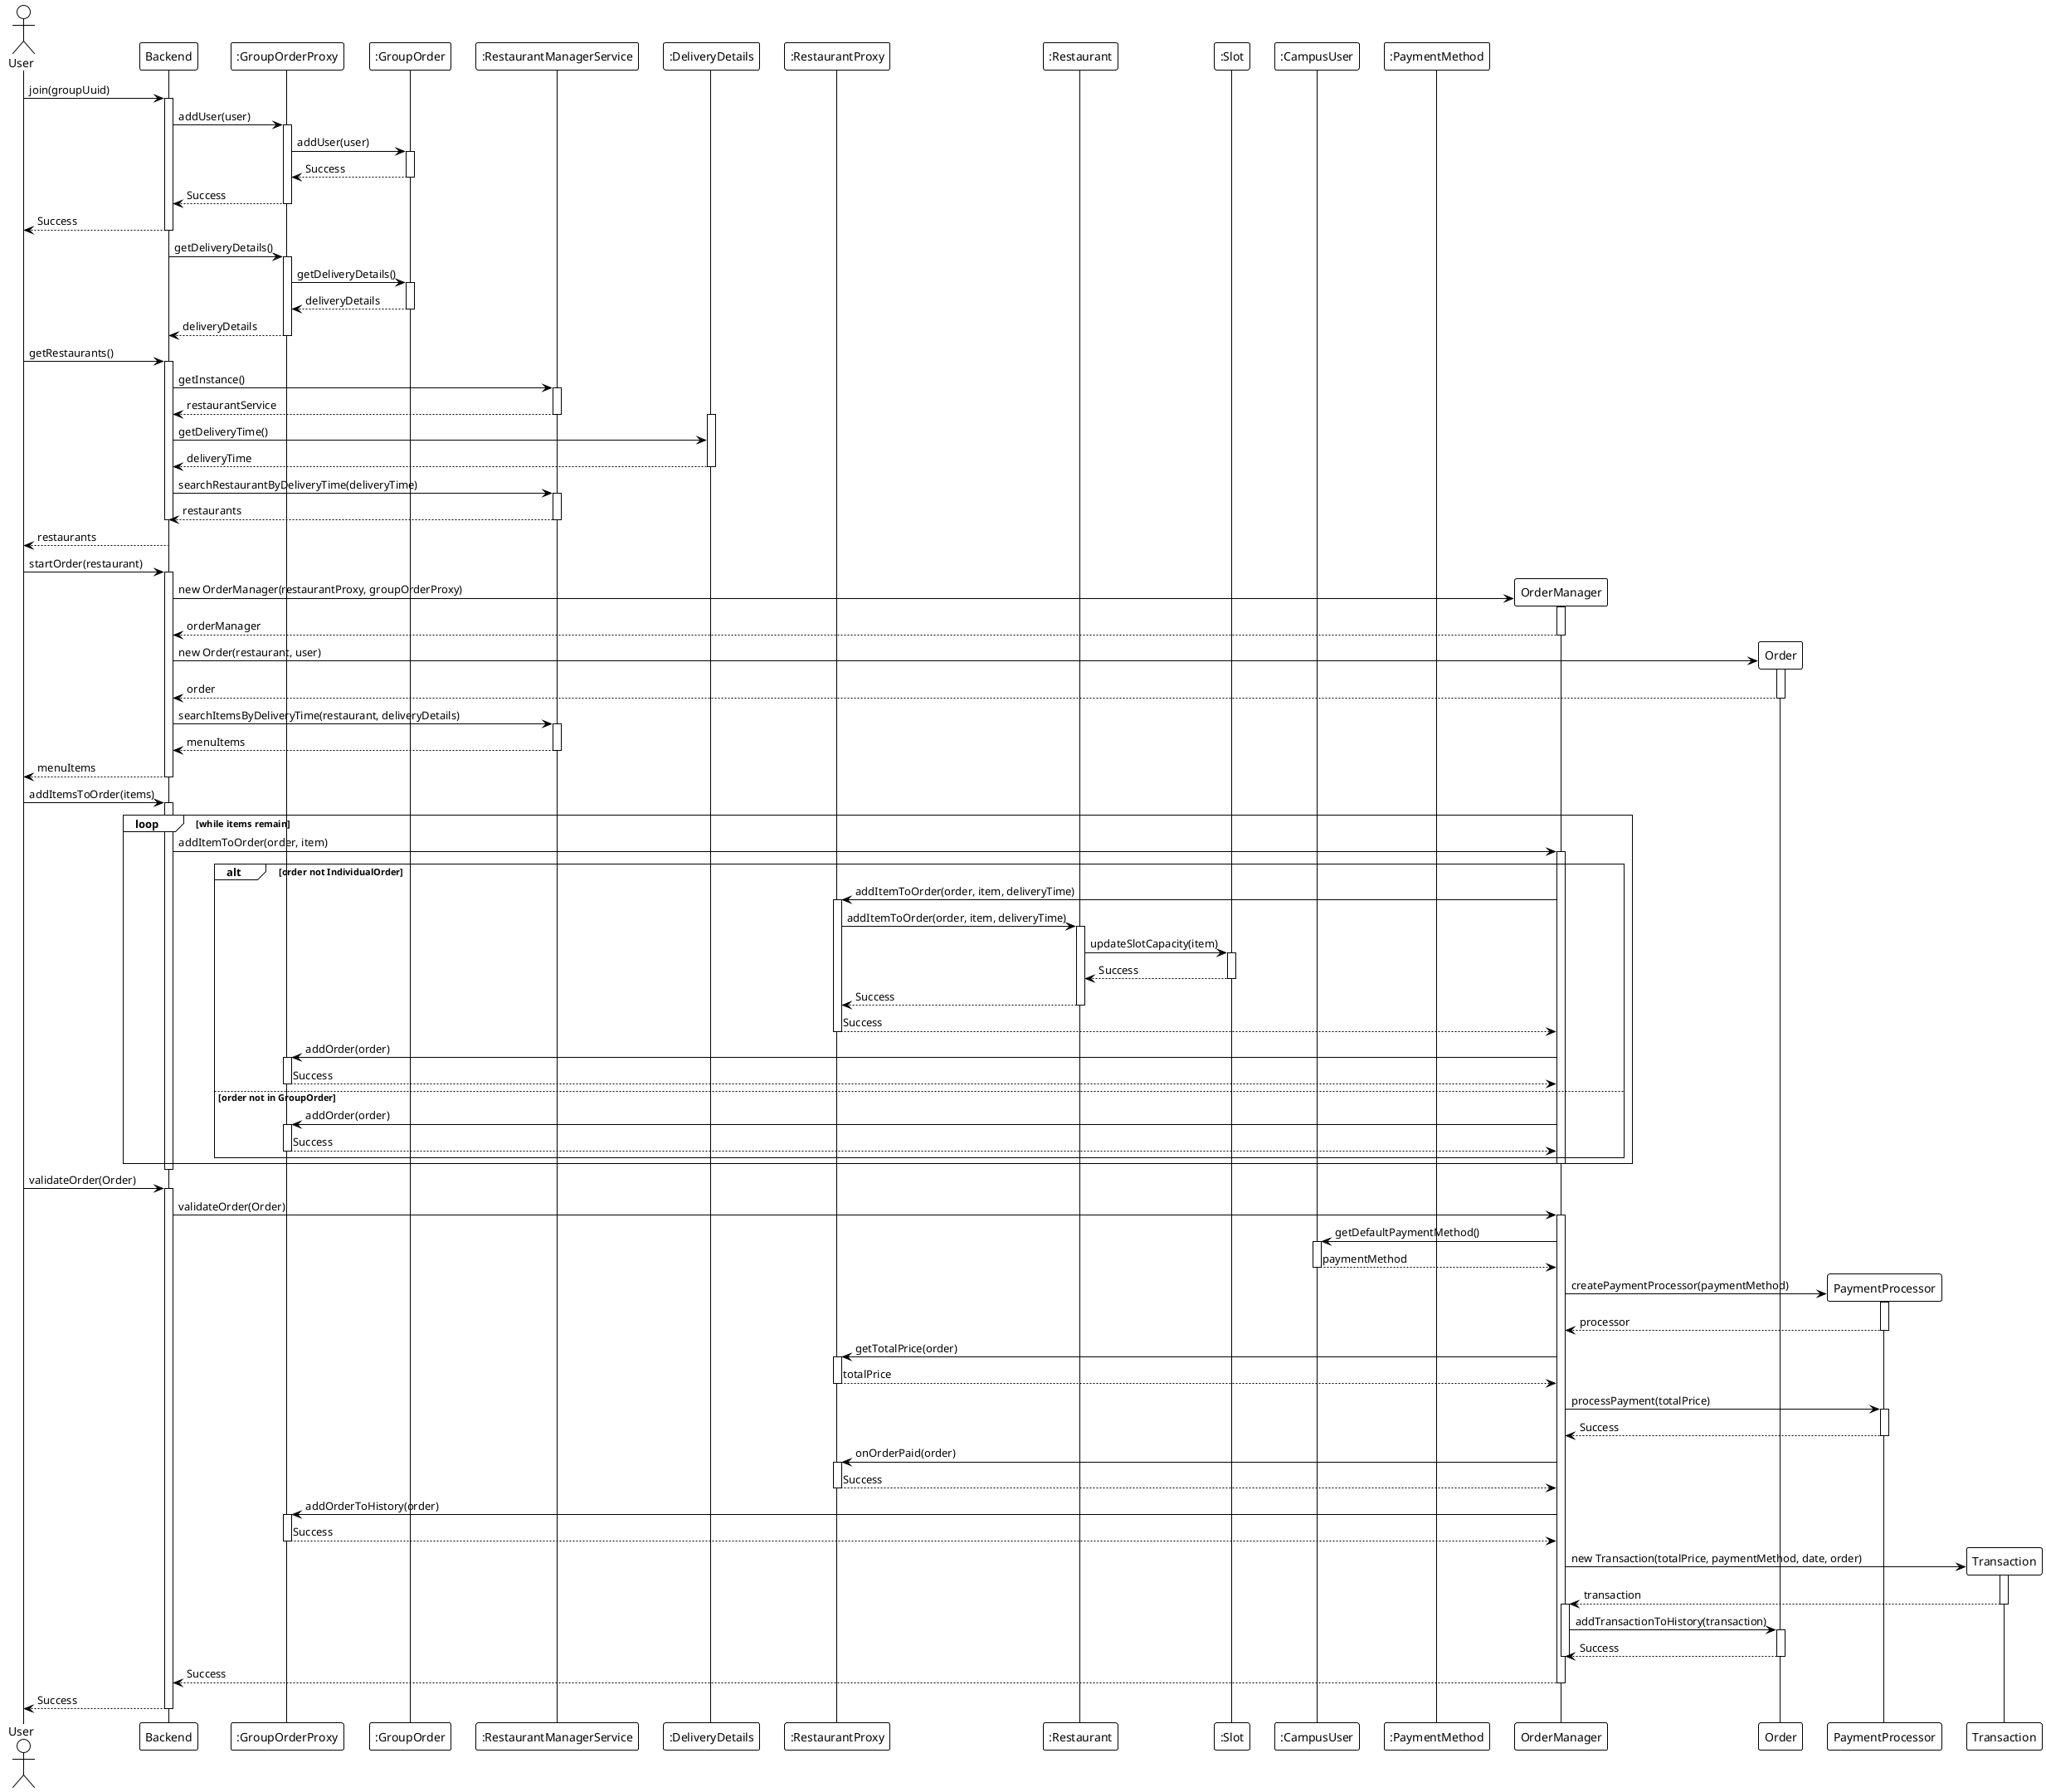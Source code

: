 @startuml
!theme plain
actor User
participant "Backend" as B
participant ":GroupOrderProxy" as GOP
participant ":GroupOrder" as GO
participant ":RestaurantManagerService" as RMS
participant ":DeliveryDetails" as DD
participant ":RestaurantProxy" as RP
participant ":Restaurant" as R
participant ":Slot" as S
participant ":CampusUser" as CU
participant ":PaymentMethod" as PM

User -> B : join(groupUuid)
activate B
B -> GOP : addUser(user)
activate GOP
GOP -> GO : addUser(user)
activate GO
GO --> GOP : Success
deactivate GO
GOP --> B : Success
deactivate GOP
B --> User : Success
deactivate B

B -> GOP : getDeliveryDetails()
activate GOP
GOP -> GO : getDeliveryDetails()
activate GO
GO --> GOP : deliveryDetails
deactivate GO
GOP --> B : deliveryDetails
deactivate GOP

User -> B : getRestaurants()
activate B
B -> RMS : getInstance()
activate RMS
RMS --> B : restaurantService
deactivate RMS
activate DD
B -> DD : getDeliveryTime()
DD --> B : deliveryTime
deactivate DD
B -> RMS : searchRestaurantByDeliveryTime(deliveryTime)
activate RMS
RMS --> B : restaurants
deactivate RMS
deactivate B
B --> User : restaurants

User -> B : startOrder(restaurant)
activate B
create participant "OrderManager" as OM
B -> OM : new OrderManager(restaurantProxy, groupOrderProxy)
activate OM
OM --> B : orderManager
deactivate OM
create participant "Order" as O
B -> O : new Order(restaurant, user)
activate O
O --> B : order
deactivate O
B -> RMS : searchItemsByDeliveryTime(restaurant, deliveryDetails)
activate RMS
RMS --> B : menuItems
deactivate RMS
B --> User : menuItems
deactivate B

User -> B : addItemsToOrder(items)
activate B
loop while items remain
    B -> OM : addItemToOrder(order, item)
    activate OM
    alt order not IndividualOrder
        OM -> RP : addItemToOrder(order, item, deliveryTime)
        activate RP
        RP -> R : addItemToOrder(order, item, deliveryTime)
        activate R
        R -> S : updateSlotCapacity(item)
        activate S
        S --> R : Success
        deactivate S
        R --> RP : Success
        deactivate R
        RP --> OM : Success
        deactivate RP
        OM -> GOP : addOrder(order)
activate GOP
GOP --> OM : Success
deactivate GOP
    else order not in GroupOrder
        OM -> GOP : addOrder(order)
activate GOP
GOP --> OM : Success
deactivate GOP
    end
    deactivate OM
end
deactivate B

User -> B : validateOrder(Order)
activate B
B -> OM : validateOrder(Order)
activate OM
OM -> CU : getDefaultPaymentMethod()
activate CU
CU --> OM : paymentMethod
deactivate CU
create participant "PaymentProcessor" as PP
OM -> PP : createPaymentProcessor(paymentMethod)
activate PP
PP --> OM : processor
deactivate PP
OM -> RP : getTotalPrice(order)
activate RP
RP --> OM : totalPrice
deactivate RP
OM -> PP : processPayment(totalPrice)
activate PP
PP --> OM : Success
deactivate PP
OM -> RP : onOrderPaid(order)
activate RP
RP --> OM : Success
deactivate RP
OM -> GOP : addOrderToHistory(order)
activate GOP
GOP --> OM : Success
deactivate GOP
create participant "Transaction" as T
OM -> T : new Transaction(totalPrice, paymentMethod, date, order)
activate T
T --> OM : transaction
deactivate T
activate OM
OM -> O : addTransactionToHistory(transaction)
activate O
O --> OM : Success
deactivate O
deactivate OM
OM --> B : Success
deactivate OM
B --> User : Success
deactivate B
@enduml
